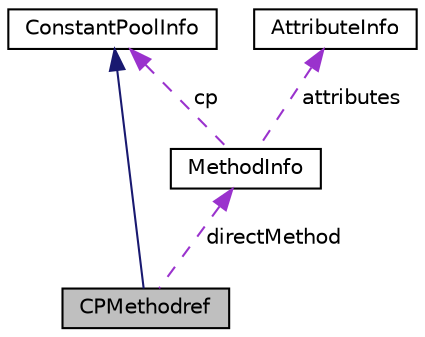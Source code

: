 digraph "CPMethodref"
{
 // LATEX_PDF_SIZE
  edge [fontname="Helvetica",fontsize="10",labelfontname="Helvetica",labelfontsize="10"];
  node [fontname="Helvetica",fontsize="10",shape=record];
  Node1 [label="CPMethodref",height=0.2,width=0.4,color="black", fillcolor="grey75", style="filled", fontcolor="black",tooltip="Estrutura usada para representar um método."];
  Node2 -> Node1 [dir="back",color="midnightblue",fontsize="10",style="solid"];
  Node2 [label="ConstantPoolInfo",height=0.2,width=0.4,color="black", fillcolor="white", style="filled",URL="$struct_constant_pool_info.html",tooltip="Estrutura base de todos os constant Pool."];
  Node3 -> Node1 [dir="back",color="darkorchid3",fontsize="10",style="dashed",label=" directMethod" ];
  Node3 [label="MethodInfo",height=0.2,width=0.4,color="black", fillcolor="white", style="filled",URL="$struct_method_info.html",tooltip="Estrutura que armazena os dados de um método."];
  Node2 -> Node3 [dir="back",color="darkorchid3",fontsize="10",style="dashed",label=" cp" ];
  Node4 -> Node3 [dir="back",color="darkorchid3",fontsize="10",style="dashed",label=" attributes" ];
  Node4 [label="AttributeInfo",height=0.2,width=0.4,color="black", fillcolor="white", style="filled",URL="$struct_attribute_info.html",tooltip=" "];
}
